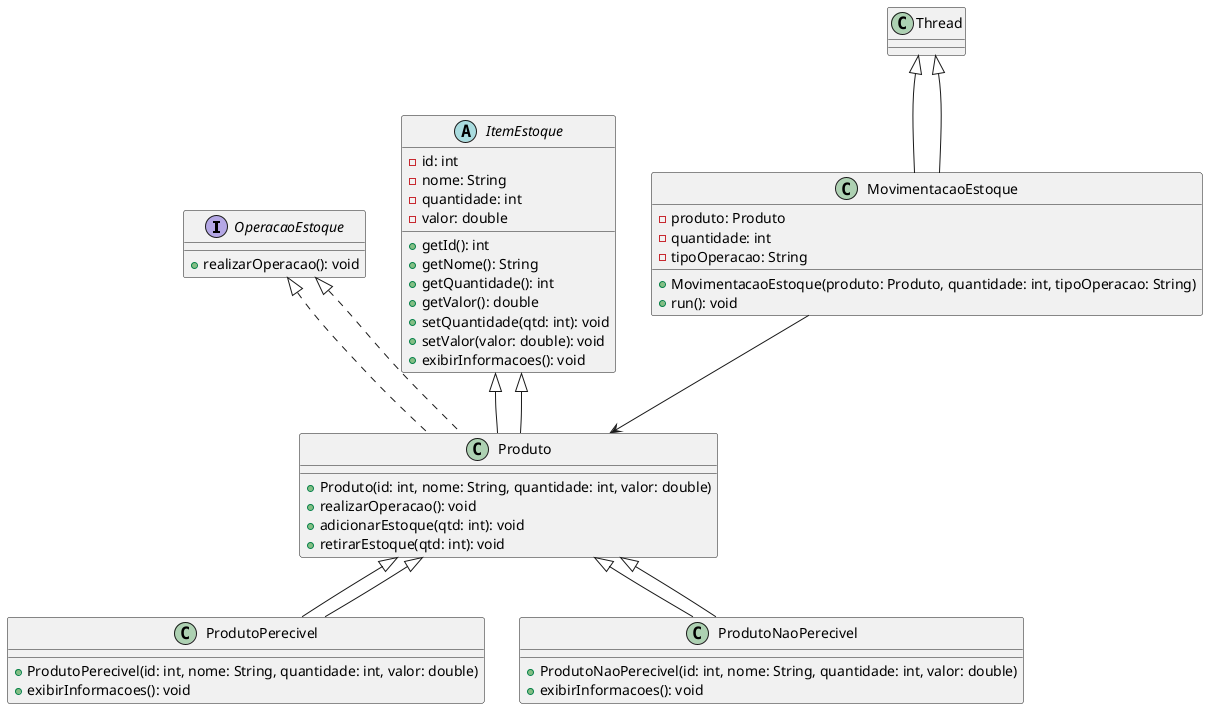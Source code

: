@startuml Exercicio

interface OperacaoEstoque {
    +realizarOperacao(): void
}

abstract class ItemEstoque {
    -id: int
    -nome: String
    -quantidade: int
    -valor: double
    +getId(): int
    +getNome(): String
    +getQuantidade(): int
    +getValor(): double
    +setQuantidade(qtd: int): void
    +setValor(valor: double): void
    +exibirInformacoes(): void
}

class Produto extends ItemEstoque implements OperacaoEstoque {
    +Produto(id: int, nome: String, quantidade: int, valor: double)
    +realizarOperacao(): void
    +adicionarEstoque(qtd: int): void
    +retirarEstoque(qtd: int): void
}

class ProdutoPerecivel extends Produto {
    +ProdutoPerecivel(id: int, nome: String, quantidade: int, valor: double)
    +exibirInformacoes(): void
}

class ProdutoNaoPerecivel extends Produto {
    +ProdutoNaoPerecivel(id: int, nome: String, quantidade: int, valor: double)
    +exibirInformacoes(): void
}

class MovimentacaoEstoque extends Thread {
    -produto: Produto
    -quantidade: int
    -tipoOperacao: String
    +MovimentacaoEstoque(produto: Produto, quantidade: int, tipoOperacao: String)
    +run(): void
}

OperacaoEstoque <|.. Produto
ItemEstoque <|-- Produto
Produto <|-- ProdutoPerecivel
Produto <|-- ProdutoNaoPerecivel
Thread <|-- MovimentacaoEstoque
MovimentacaoEstoque --> Produto

@enduml
